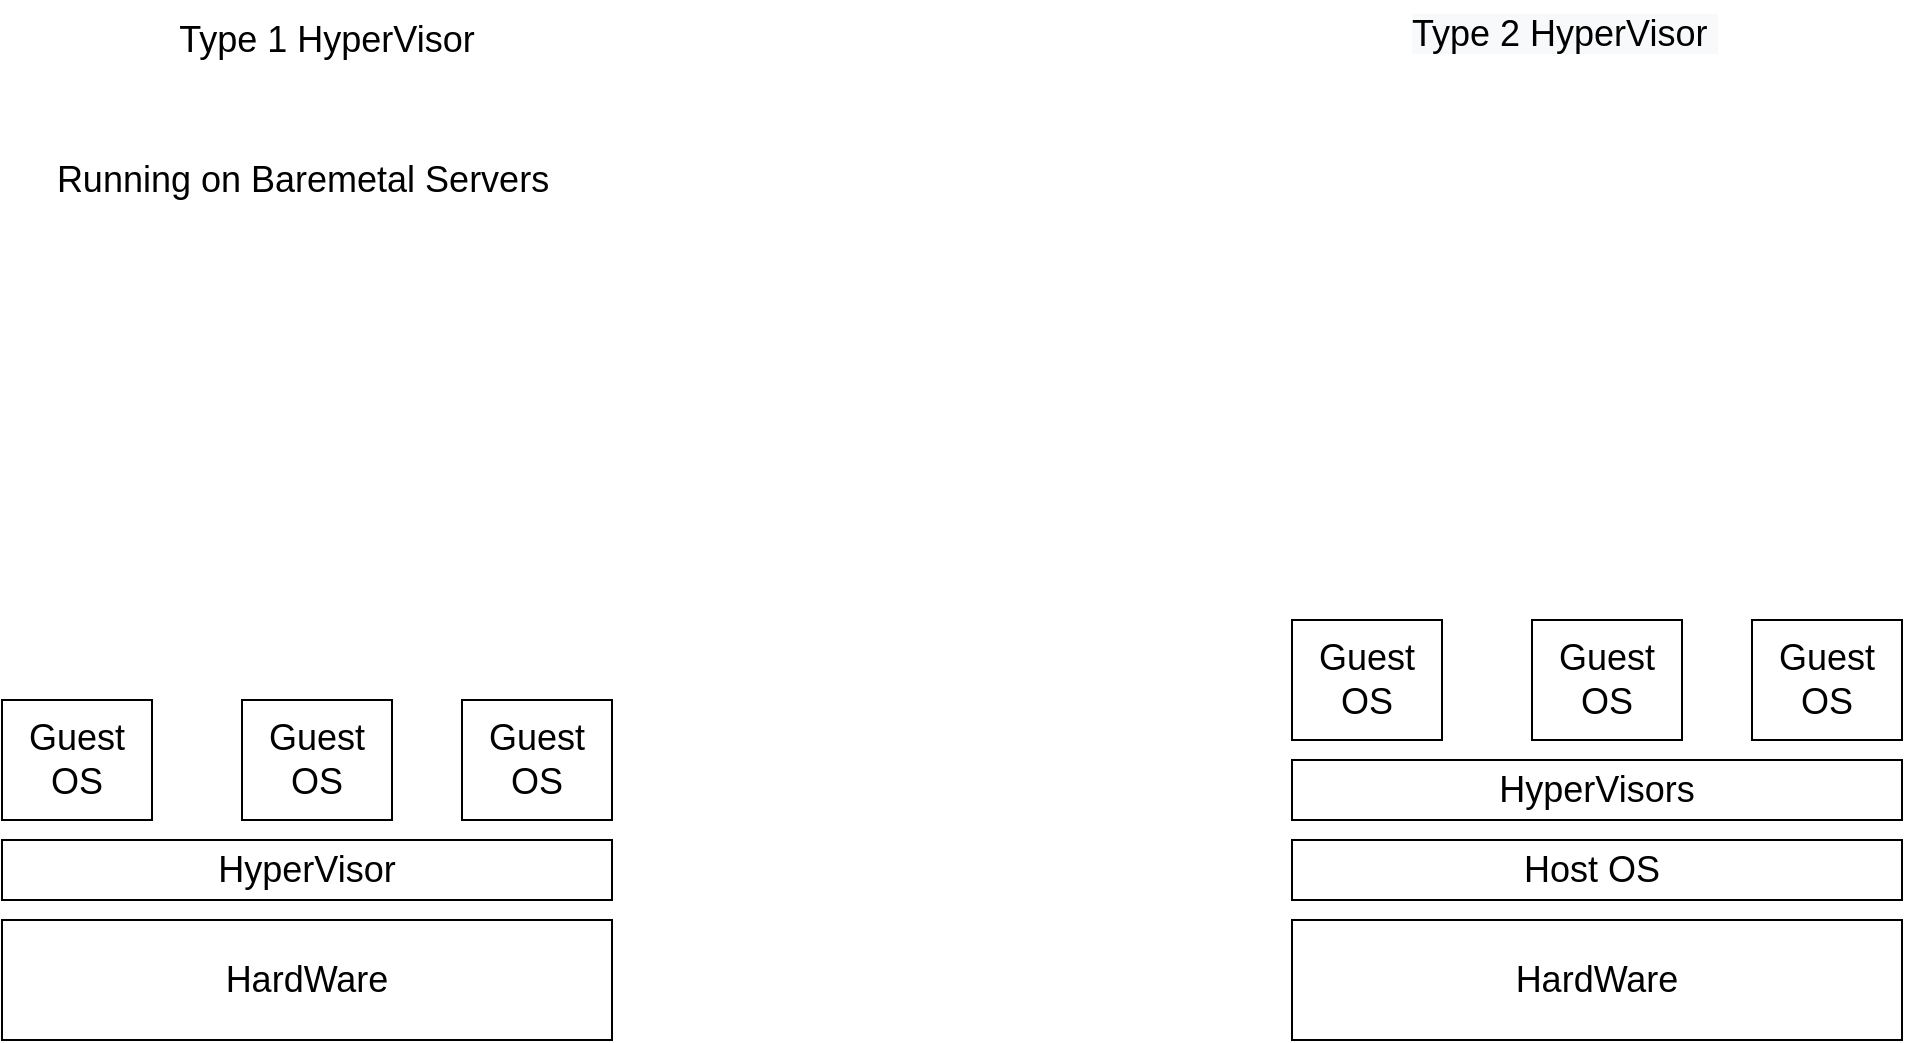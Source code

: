 <mxfile version="20.2.4" type="github">
  <diagram id="R9DrTf-DViBxmmx2WeWM" name="Page-1">
    <mxGraphModel dx="1234" dy="826" grid="1" gridSize="10" guides="1" tooltips="1" connect="1" arrows="1" fold="1" page="1" pageScale="1" pageWidth="827" pageHeight="1169" math="0" shadow="0">
      <root>
        <mxCell id="0" />
        <mxCell id="1" parent="0" />
        <mxCell id="4Tgy6uAZpTd_UVClKifX-2" value="&lt;font style=&quot;font-size: 18px;&quot;&gt;HardWare&lt;/font&gt;" style="rounded=0;whiteSpace=wrap;html=1;" vertex="1" parent="1">
          <mxGeometry x="715" y="540" width="305" height="60" as="geometry" />
        </mxCell>
        <mxCell id="4Tgy6uAZpTd_UVClKifX-3" value="&lt;font style=&quot;font-size: 18px;&quot;&gt;Type 1 HyperVisor&amp;nbsp;&lt;/font&gt;" style="text;html=1;strokeColor=none;fillColor=none;align=center;verticalAlign=middle;whiteSpace=wrap;rounded=0;" vertex="1" parent="1">
          <mxGeometry x="145" y="80" width="180" height="40" as="geometry" />
        </mxCell>
        <mxCell id="4Tgy6uAZpTd_UVClKifX-4" value="&lt;span style=&quot;color: rgb(0, 0, 0); font-family: Helvetica; font-size: 18px; font-style: normal; font-variant-ligatures: normal; font-variant-caps: normal; font-weight: 400; letter-spacing: normal; orphans: 2; text-align: center; text-indent: 0px; text-transform: none; widows: 2; word-spacing: 0px; -webkit-text-stroke-width: 0px; background-color: rgb(248, 249, 250); text-decoration-thickness: initial; text-decoration-style: initial; text-decoration-color: initial; float: none; display: inline !important;&quot;&gt;Type 2 HyperVisor&amp;nbsp;&lt;/span&gt;" style="text;whiteSpace=wrap;html=1;fontSize=18;" vertex="1" parent="1">
          <mxGeometry x="772.5" y="80" width="190" height="50" as="geometry" />
        </mxCell>
        <mxCell id="4Tgy6uAZpTd_UVClKifX-5" value="Host OS&amp;nbsp;" style="rounded=0;whiteSpace=wrap;html=1;fontSize=18;" vertex="1" parent="1">
          <mxGeometry x="715" y="500" width="305" height="30" as="geometry" />
        </mxCell>
        <mxCell id="4Tgy6uAZpTd_UVClKifX-6" value="HyperVisors" style="rounded=0;whiteSpace=wrap;html=1;fontSize=18;" vertex="1" parent="1">
          <mxGeometry x="715" y="460" width="305" height="30" as="geometry" />
        </mxCell>
        <mxCell id="4Tgy6uAZpTd_UVClKifX-7" value="Guest OS" style="rounded=0;whiteSpace=wrap;html=1;fontSize=18;" vertex="1" parent="1">
          <mxGeometry x="715" y="390" width="75" height="60" as="geometry" />
        </mxCell>
        <mxCell id="4Tgy6uAZpTd_UVClKifX-8" value="Guest OS" style="rounded=0;whiteSpace=wrap;html=1;fontSize=18;" vertex="1" parent="1">
          <mxGeometry x="835" y="390" width="75" height="60" as="geometry" />
        </mxCell>
        <mxCell id="4Tgy6uAZpTd_UVClKifX-9" value="Guest OS" style="rounded=0;whiteSpace=wrap;html=1;fontSize=18;" vertex="1" parent="1">
          <mxGeometry x="945" y="390" width="75" height="60" as="geometry" />
        </mxCell>
        <mxCell id="4Tgy6uAZpTd_UVClKifX-10" value="&lt;font style=&quot;font-size: 18px;&quot;&gt;HardWare&lt;/font&gt;" style="rounded=0;whiteSpace=wrap;html=1;" vertex="1" parent="1">
          <mxGeometry x="70" y="540" width="305" height="60" as="geometry" />
        </mxCell>
        <mxCell id="4Tgy6uAZpTd_UVClKifX-12" value="HyperVisor" style="rounded=0;whiteSpace=wrap;html=1;fontSize=18;" vertex="1" parent="1">
          <mxGeometry x="70" y="500" width="305" height="30" as="geometry" />
        </mxCell>
        <mxCell id="4Tgy6uAZpTd_UVClKifX-13" value="Guest OS" style="rounded=0;whiteSpace=wrap;html=1;fontSize=18;" vertex="1" parent="1">
          <mxGeometry x="70" y="430" width="75" height="60" as="geometry" />
        </mxCell>
        <mxCell id="4Tgy6uAZpTd_UVClKifX-14" value="Guest OS" style="rounded=0;whiteSpace=wrap;html=1;fontSize=18;" vertex="1" parent="1">
          <mxGeometry x="190" y="430" width="75" height="60" as="geometry" />
        </mxCell>
        <mxCell id="4Tgy6uAZpTd_UVClKifX-15" value="Guest OS" style="rounded=0;whiteSpace=wrap;html=1;fontSize=18;" vertex="1" parent="1">
          <mxGeometry x="300" y="430" width="75" height="60" as="geometry" />
        </mxCell>
        <mxCell id="4Tgy6uAZpTd_UVClKifX-16" value="Running on Baremetal Servers" style="text;html=1;align=center;verticalAlign=middle;resizable=0;points=[];autosize=1;strokeColor=none;fillColor=none;fontSize=18;" vertex="1" parent="1">
          <mxGeometry x="85" y="150" width="270" height="40" as="geometry" />
        </mxCell>
      </root>
    </mxGraphModel>
  </diagram>
</mxfile>
